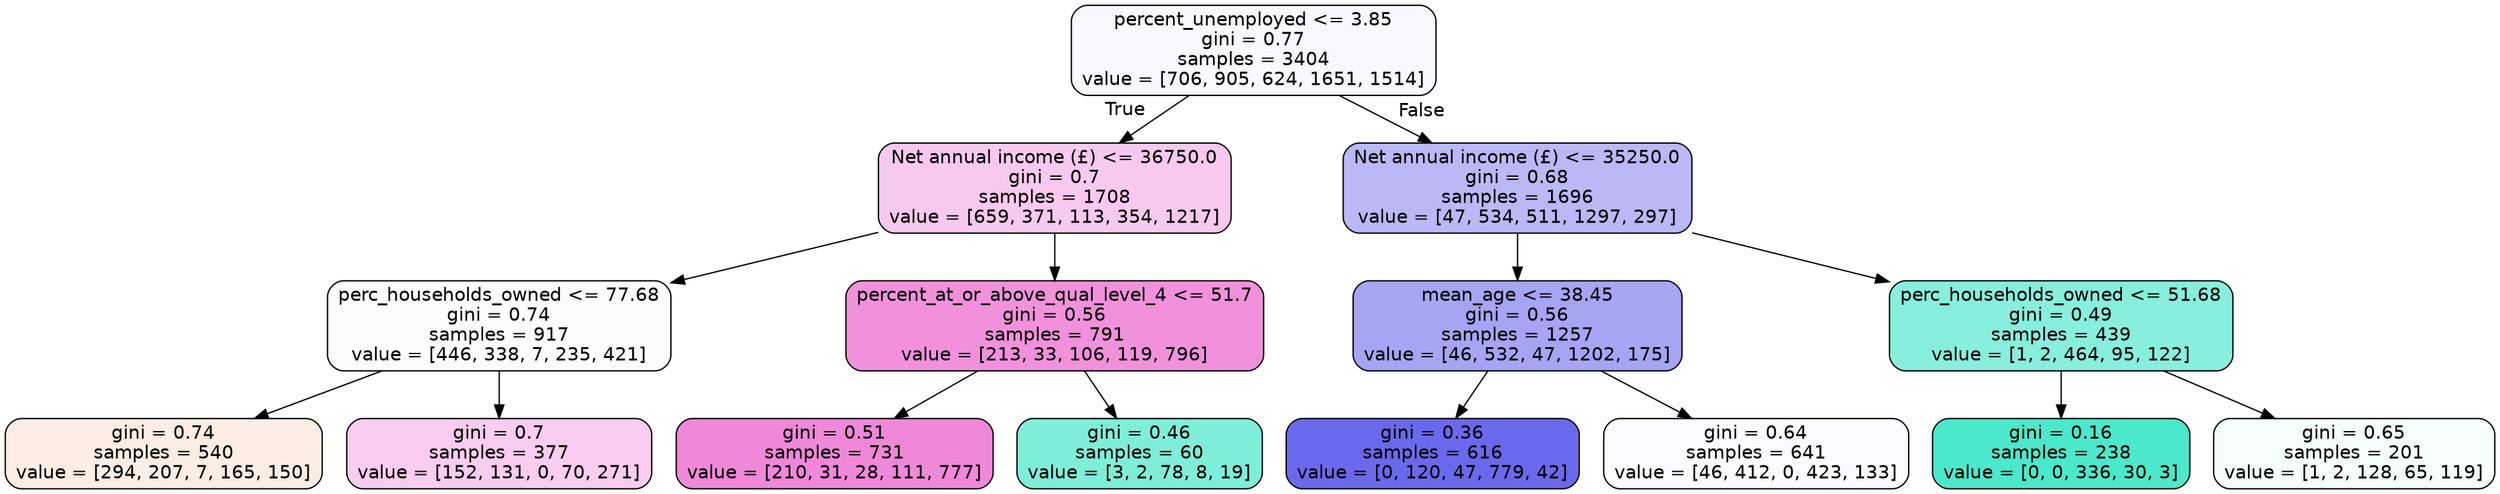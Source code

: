 digraph Tree {
node [shape=box, style="filled, rounded", color="black", fontname=helvetica] ;
edge [fontname=helvetica] ;
0 [label="percent_unemployed <= 3.85\ngini = 0.77\nsamples = 3404\nvalue = [706, 905, 624, 1651, 1514]", fillcolor="#f8f8fe"] ;
1 [label="Net annual income (£) <= 36750.0\ngini = 0.7\nsamples = 1708\nvalue = [659, 371, 113, 354, 1217]", fillcolor="#f8c9ee"] ;
0 -> 1 [labeldistance=2.5, labelangle=45, headlabel="True"] ;
2 [label="perc_households_owned <= 77.68\ngini = 0.74\nsamples = 917\nvalue = [446, 338, 7, 235, 421]", fillcolor="#fefcfa"] ;
1 -> 2 ;
3 [label="gini = 0.74\nsamples = 540\nvalue = [294, 207, 7, 165, 150]", fillcolor="#fbede3"] ;
2 -> 3 ;
4 [label="gini = 0.7\nsamples = 377\nvalue = [152, 131, 0, 70, 271]", fillcolor="#f8cdef"] ;
2 -> 4 ;
5 [label="percent_at_or_above_qual_level_4 <= 51.7\ngini = 0.56\nsamples = 791\nvalue = [213, 33, 106, 119, 796]", fillcolor="#f191dc"] ;
1 -> 5 ;
6 [label="gini = 0.51\nsamples = 731\nvalue = [210, 31, 28, 111, 777]", fillcolor="#ef88d9"] ;
5 -> 6 ;
7 [label="gini = 0.46\nsamples = 60\nvalue = [3, 2, 78, 8, 19]", fillcolor="#7feed9"] ;
5 -> 7 ;
8 [label="Net annual income (£) <= 35250.0\ngini = 0.68\nsamples = 1696\nvalue = [47, 534, 511, 1297, 297]", fillcolor="#bab9f6"] ;
0 -> 8 [labeldistance=2.5, labelangle=-45, headlabel="False"] ;
9 [label="mean_age <= 38.45\ngini = 0.56\nsamples = 1257\nvalue = [46, 532, 47, 1202, 175]", fillcolor="#a6a5f3"] ;
8 -> 9 ;
10 [label="gini = 0.36\nsamples = 616\nvalue = [0, 120, 47, 779, 42]", fillcolor="#6b69eb"] ;
9 -> 10 ;
11 [label="gini = 0.64\nsamples = 641\nvalue = [46, 412, 0, 423, 133]", fillcolor="#fbfbff"] ;
9 -> 11 ;
12 [label="perc_households_owned <= 51.68\ngini = 0.49\nsamples = 439\nvalue = [1, 2, 464, 95, 122]", fillcolor="#87efdc"] ;
8 -> 12 ;
13 [label="gini = 0.16\nsamples = 238\nvalue = [0, 0, 336, 30, 3]", fillcolor="#4ce8cb"] ;
12 -> 13 ;
14 [label="gini = 0.65\nsamples = 201\nvalue = [1, 2, 128, 65, 119]", fillcolor="#f6fefc"] ;
12 -> 14 ;
}